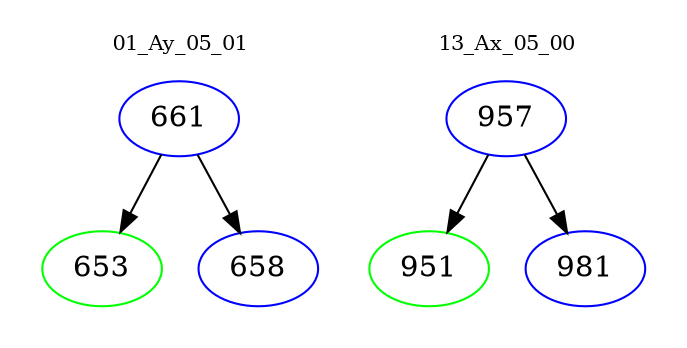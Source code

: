 digraph{
subgraph cluster_0 {
color = white
label = "01_Ay_05_01";
fontsize=10;
T0_661 [label="661", color="blue"]
T0_661 -> T0_653 [color="black"]
T0_653 [label="653", color="green"]
T0_661 -> T0_658 [color="black"]
T0_658 [label="658", color="blue"]
}
subgraph cluster_1 {
color = white
label = "13_Ax_05_00";
fontsize=10;
T1_957 [label="957", color="blue"]
T1_957 -> T1_951 [color="black"]
T1_951 [label="951", color="green"]
T1_957 -> T1_981 [color="black"]
T1_981 [label="981", color="blue"]
}
}
